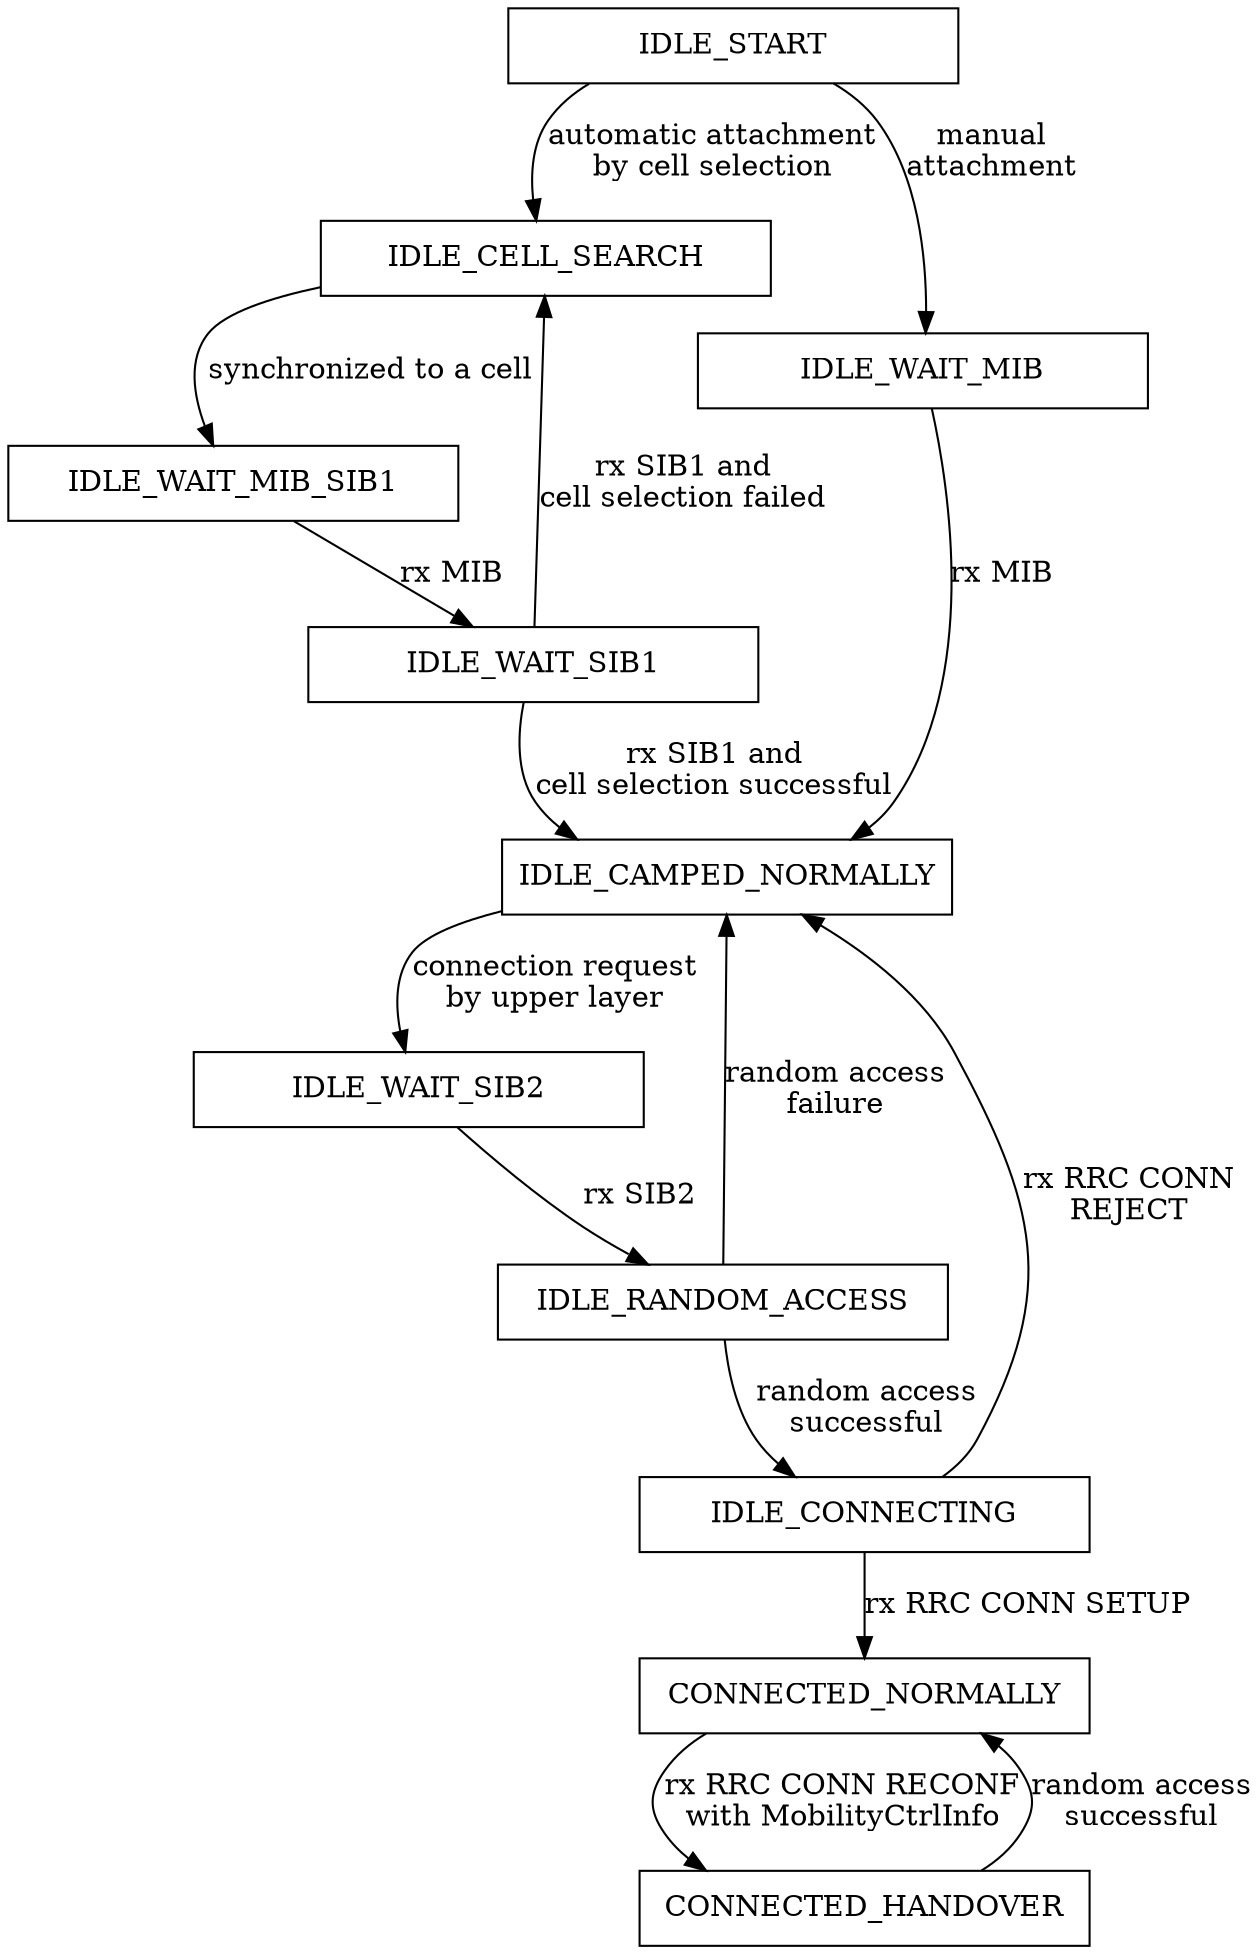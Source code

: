digraph LteRrcStates {


IDLE_START [shape="box",width=3]
IDLE_CELL_SEARCH [shape="box",width=3]
IDLE_WAIT_MIB_SIB1 [shape="box",width=3]
IDLE_WAIT_MIB [shape="box",width=3]
IDLE_WAIT_SIB1 [shape="box",width=3]
IDLE_CAMPED_NORMALLY [shape="box",width=3]
IDLE_WAIT_SIB2 [shape="box",width=3]
IDLE_RANDOM_ACCESS [shape="box",width=3]
IDLE_CONNECTING [shape="box",width=3]
CONNECTED_NORMALLY [shape="box",width=3]
CONNECTED_HANDOVER [shape="box",width=3]


// Network attachment
IDLE_START -> IDLE_WAIT_MIB [label="manual\nattachment"]
IDLE_START -> IDLE_CELL_SEARCH [label="automatic attachment\nby cell selection"]
IDLE_CELL_SEARCH -> IDLE_WAIT_MIB_SIB1 [label="synchronized to a cell"]
IDLE_WAIT_MIB_SIB1 -> IDLE_WAIT_SIB1 [label="rx MIB"]
IDLE_WAIT_SIB1 -> IDLE_CAMPED_NORMALLY [label="rx SIB1 and\ncell selection successful"]
IDLE_WAIT_SIB1 -> IDLE_CELL_SEARCH [label="rx SIB1 and\ncell selection failed"]
IDLE_WAIT_MIB -> IDLE_CAMPED_NORMALLY [label="rx MIB"]
IDLE_CAMPED_NORMALLY -> IDLE_WAIT_SIB2 [label="connection request\nby upper layer"]

// Connection establishment
IDLE_WAIT_SIB2 -> IDLE_RANDOM_ACCESS [label="rx SIB2"]
IDLE_RANDOM_ACCESS -> IDLE_CONNECTING [label="random access\nsuccessful"]
IDLE_RANDOM_ACCESS -> IDLE_CAMPED_NORMALLY [label="random access\nfailure"]
IDLE_CONNECTING -> CONNECTED_NORMALLY [label="rx RRC CONN SETUP"]
IDLE_CONNECTING -> IDLE_CAMPED_NORMALLY [label="rx RRC CONN\nREJECT"]

// Handover
CONNECTED_NORMALLY -> CONNECTED_HANDOVER [label="rx RRC CONN RECONF\nwith MobilityCtrlInfo"]
CONNECTED_HANDOVER -> CONNECTED_NORMALLY [label="random access\nsuccessful"]

}
